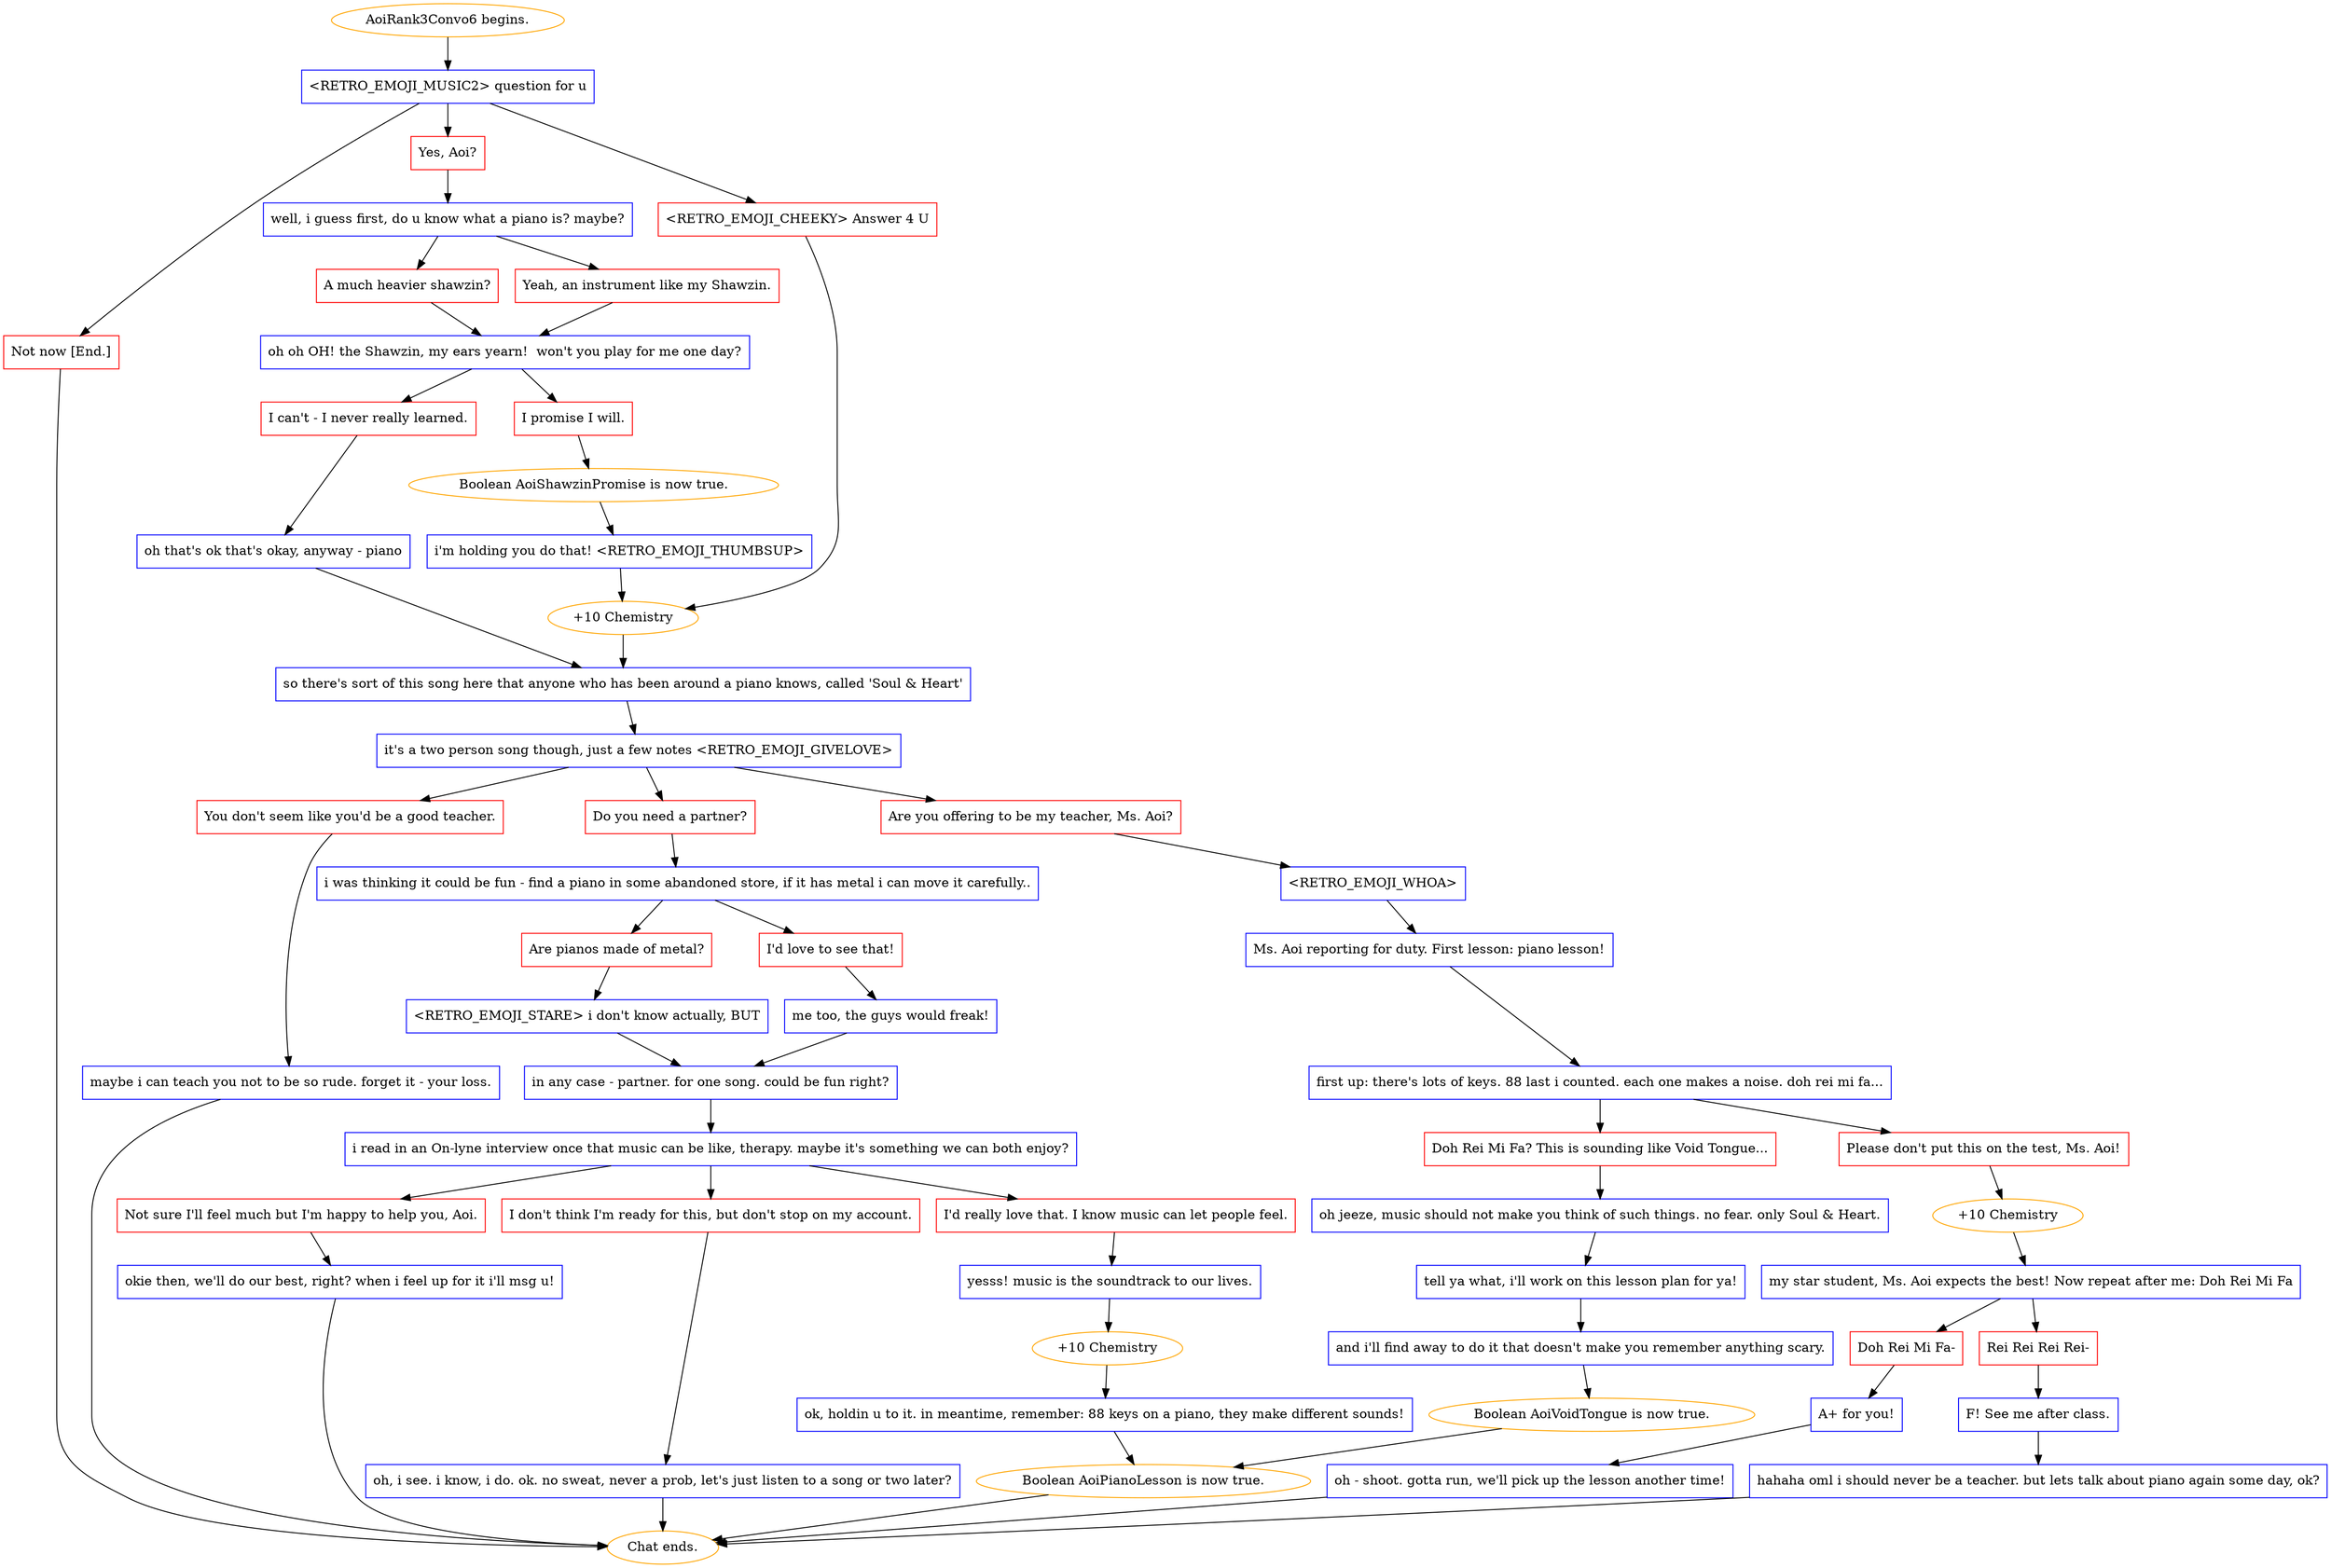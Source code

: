 digraph {
	"AoiRank3Convo6 begins." [color=orange];
		"AoiRank3Convo6 begins." -> j1635250722;
	j1635250722 [label="<RETRO_EMOJI_MUSIC2> question for u",shape=box,color=blue];
		j1635250722 -> j2306726464;
		j1635250722 -> j3556192870;
		j1635250722 -> j2761668335;
	j2306726464 [label="<RETRO_EMOJI_CHEEKY> Answer 4 U",shape=box,color=red];
		j2306726464 -> j3485628955;
	j3556192870 [label="Yes, Aoi?",shape=box,color=red];
		j3556192870 -> j3417850365;
	j2761668335 [label="Not now [End.]",shape=box,color=red];
		j2761668335 -> "Chat ends.";
	j3485628955 [label="+10 Chemistry",color=orange];
		j3485628955 -> j3321541096;
	j3417850365 [label="well, i guess first, do u know what a piano is? maybe?",shape=box,color=blue];
		j3417850365 -> j2678181763;
		j3417850365 -> j580551280;
	"Chat ends." [color=orange];
	j3321541096 [label="so there's sort of this song here that anyone who has been around a piano knows, called 'Soul & Heart'",shape=box,color=blue];
		j3321541096 -> j2509208628;
	j2678181763 [label="A much heavier shawzin?",shape=box,color=red];
		j2678181763 -> j2732326238;
	j580551280 [label="Yeah, an instrument like my Shawzin.",shape=box,color=red];
		j580551280 -> j2732326238;
	j2509208628 [label="it's a two person song though, just a few notes <RETRO_EMOJI_GIVELOVE>",shape=box,color=blue];
		j2509208628 -> j1175452449;
		j2509208628 -> j1298077990;
		j2509208628 -> j598543398;
	j2732326238 [label="oh oh OH! the Shawzin, my ears yearn!  won't you play for me one day?",shape=box,color=blue];
		j2732326238 -> j1785898335;
		j2732326238 -> j2341218644;
	j1175452449 [label="Do you need a partner?",shape=box,color=red];
		j1175452449 -> j3267723494;
	j1298077990 [label="Are you offering to be my teacher, Ms. Aoi?",shape=box,color=red];
		j1298077990 -> j2941441223;
	j598543398 [label="You don't seem like you'd be a good teacher.",shape=box,color=red];
		j598543398 -> j3185805058;
	j1785898335 [label="I promise I will.",shape=box,color=red];
		j1785898335 -> j3333220466;
	j2341218644 [label="I can't - I never really learned.",shape=box,color=red];
		j2341218644 -> j1089248361;
	j3267723494 [label="i was thinking it could be fun - find a piano in some abandoned store, if it has metal i can move it carefully..",shape=box,color=blue];
		j3267723494 -> j2675252409;
		j3267723494 -> j150781501;
	j2941441223 [label="<RETRO_EMOJI_WHOA>",shape=box,color=blue];
		j2941441223 -> j2458718239;
	j3185805058 [label="maybe i can teach you not to be so rude. forget it - your loss.",shape=box,color=blue];
		j3185805058 -> "Chat ends.";
	j3333220466 [label="Boolean AoiShawzinPromise is now true.",color=orange];
		j3333220466 -> j3839617958;
	j1089248361 [label="oh that's ok that's okay, anyway - piano",shape=box,color=blue];
		j1089248361 -> j3321541096;
	j2675252409 [label="Are pianos made of metal?",shape=box,color=red];
		j2675252409 -> j2103450861;
	j150781501 [label="I'd love to see that!",shape=box,color=red];
		j150781501 -> j1505992591;
	j2458718239 [label="Ms. Aoi reporting for duty. First lesson: piano lesson!",shape=box,color=blue];
		j2458718239 -> j1257827825;
	j3839617958 [label="i'm holding you do that! <RETRO_EMOJI_THUMBSUP>",shape=box,color=blue];
		j3839617958 -> j3485628955;
	j2103450861 [label="<RETRO_EMOJI_STARE> i don't know actually, BUT",shape=box,color=blue];
		j2103450861 -> j340880050;
	j1505992591 [label="me too, the guys would freak!",shape=box,color=blue];
		j1505992591 -> j340880050;
	j1257827825 [label="first up: there's lots of keys. 88 last i counted. each one makes a noise. doh rei mi fa...",shape=box,color=blue];
		j1257827825 -> j535218469;
		j1257827825 -> j2909768425;
	j340880050 [label="in any case - partner. for one song. could be fun right?",shape=box,color=blue];
		j340880050 -> j4223862686;
	j535218469 [label="Doh Rei Mi Fa? This is sounding like Void Tongue...",shape=box,color=red];
		j535218469 -> j50052431;
	j2909768425 [label="Please don't put this on the test, Ms. Aoi!",shape=box,color=red];
		j2909768425 -> j2694296432;
	j4223862686 [label="i read in an On-lyne interview once that music can be like, therapy. maybe it's something we can both enjoy?",shape=box,color=blue];
		j4223862686 -> j1407736206;
		j4223862686 -> j274691454;
		j4223862686 -> j991366170;
	j50052431 [label="oh jeeze, music should not make you think of such things. no fear. only Soul & Heart.",shape=box,color=blue];
		j50052431 -> j889204822;
	j2694296432 [label="+10 Chemistry",color=orange];
		j2694296432 -> j1761824052;
	j1407736206 [label="I don't think I'm ready for this, but don't stop on my account.",shape=box,color=red];
		j1407736206 -> j688925647;
	j274691454 [label="I'd really love that. I know music can let people feel.",shape=box,color=red];
		j274691454 -> j3060700497;
	j991366170 [label="Not sure I'll feel much but I'm happy to help you, Aoi.",shape=box,color=red];
		j991366170 -> j1269696670;
	j889204822 [label="tell ya what, i'll work on this lesson plan for ya!",shape=box,color=blue];
		j889204822 -> j1305757455;
	j1761824052 [label="my star student, Ms. Aoi expects the best! Now repeat after me: Doh Rei Mi Fa",shape=box,color=blue];
		j1761824052 -> j971715271;
		j1761824052 -> j2129421164;
	j688925647 [label="oh, i see. i know, i do. ok. no sweat, never a prob, let's just listen to a song or two later?",shape=box,color=blue];
		j688925647 -> "Chat ends.";
	j3060700497 [label="yesss! music is the soundtrack to our lives.",shape=box,color=blue];
		j3060700497 -> j2365265551;
	j1269696670 [label="okie then, we'll do our best, right? when i feel up for it i'll msg u!",shape=box,color=blue];
		j1269696670 -> "Chat ends.";
	j1305757455 [label="and i'll find away to do it that doesn't make you remember anything scary.",shape=box,color=blue];
		j1305757455 -> j4126932492;
	j971715271 [label="Doh Rei Mi Fa-",shape=box,color=red];
		j971715271 -> j1346523274;
	j2129421164 [label="Rei Rei Rei Rei-",shape=box,color=red];
		j2129421164 -> j1627749342;
	j2365265551 [label="+10 Chemistry",color=orange];
		j2365265551 -> j695064200;
	j4126932492 [label="Boolean AoiVoidTongue is now true.",color=orange];
		j4126932492 -> j3621153430;
	j1346523274 [label="A+ for you!",shape=box,color=blue];
		j1346523274 -> j2981811212;
	j1627749342 [label="F! See me after class.",shape=box,color=blue];
		j1627749342 -> j3039482289;
	j695064200 [label="ok, holdin u to it. in meantime, remember: 88 keys on a piano, they make different sounds!",shape=box,color=blue];
		j695064200 -> j3621153430;
	j3621153430 [label="Boolean AoiPianoLesson is now true.",color=orange];
		j3621153430 -> "Chat ends.";
	j2981811212 [label="oh - shoot. gotta run, we'll pick up the lesson another time!",shape=box,color=blue];
		j2981811212 -> "Chat ends.";
	j3039482289 [label="hahaha oml i should never be a teacher. but lets talk about piano again some day, ok?",shape=box,color=blue];
		j3039482289 -> "Chat ends.";
}